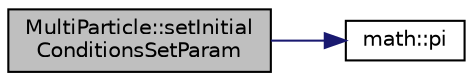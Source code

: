 digraph "MultiParticle::setInitialConditionsSetParam"
{
 // LATEX_PDF_SIZE
  edge [fontname="Helvetica",fontsize="10",labelfontname="Helvetica",labelfontsize="10"];
  node [fontname="Helvetica",fontsize="10",shape=record];
  rankdir="LR";
  Node1 [label="MultiParticle::setInitial\lConditionsSetParam",height=0.2,width=0.4,color="black", fillcolor="grey75", style="filled", fontcolor="black",tooltip="初期値が既知である値を代入する"];
  Node1 -> Node2 [color="midnightblue",fontsize="10",style="solid"];
  Node2 [label="math::pi",height=0.2,width=0.4,color="black", fillcolor="white", style="filled",URL="$namespacemath.html#adeae9e6c6f768a920a1fde06087749f3",tooltip="円周率 π"];
}
